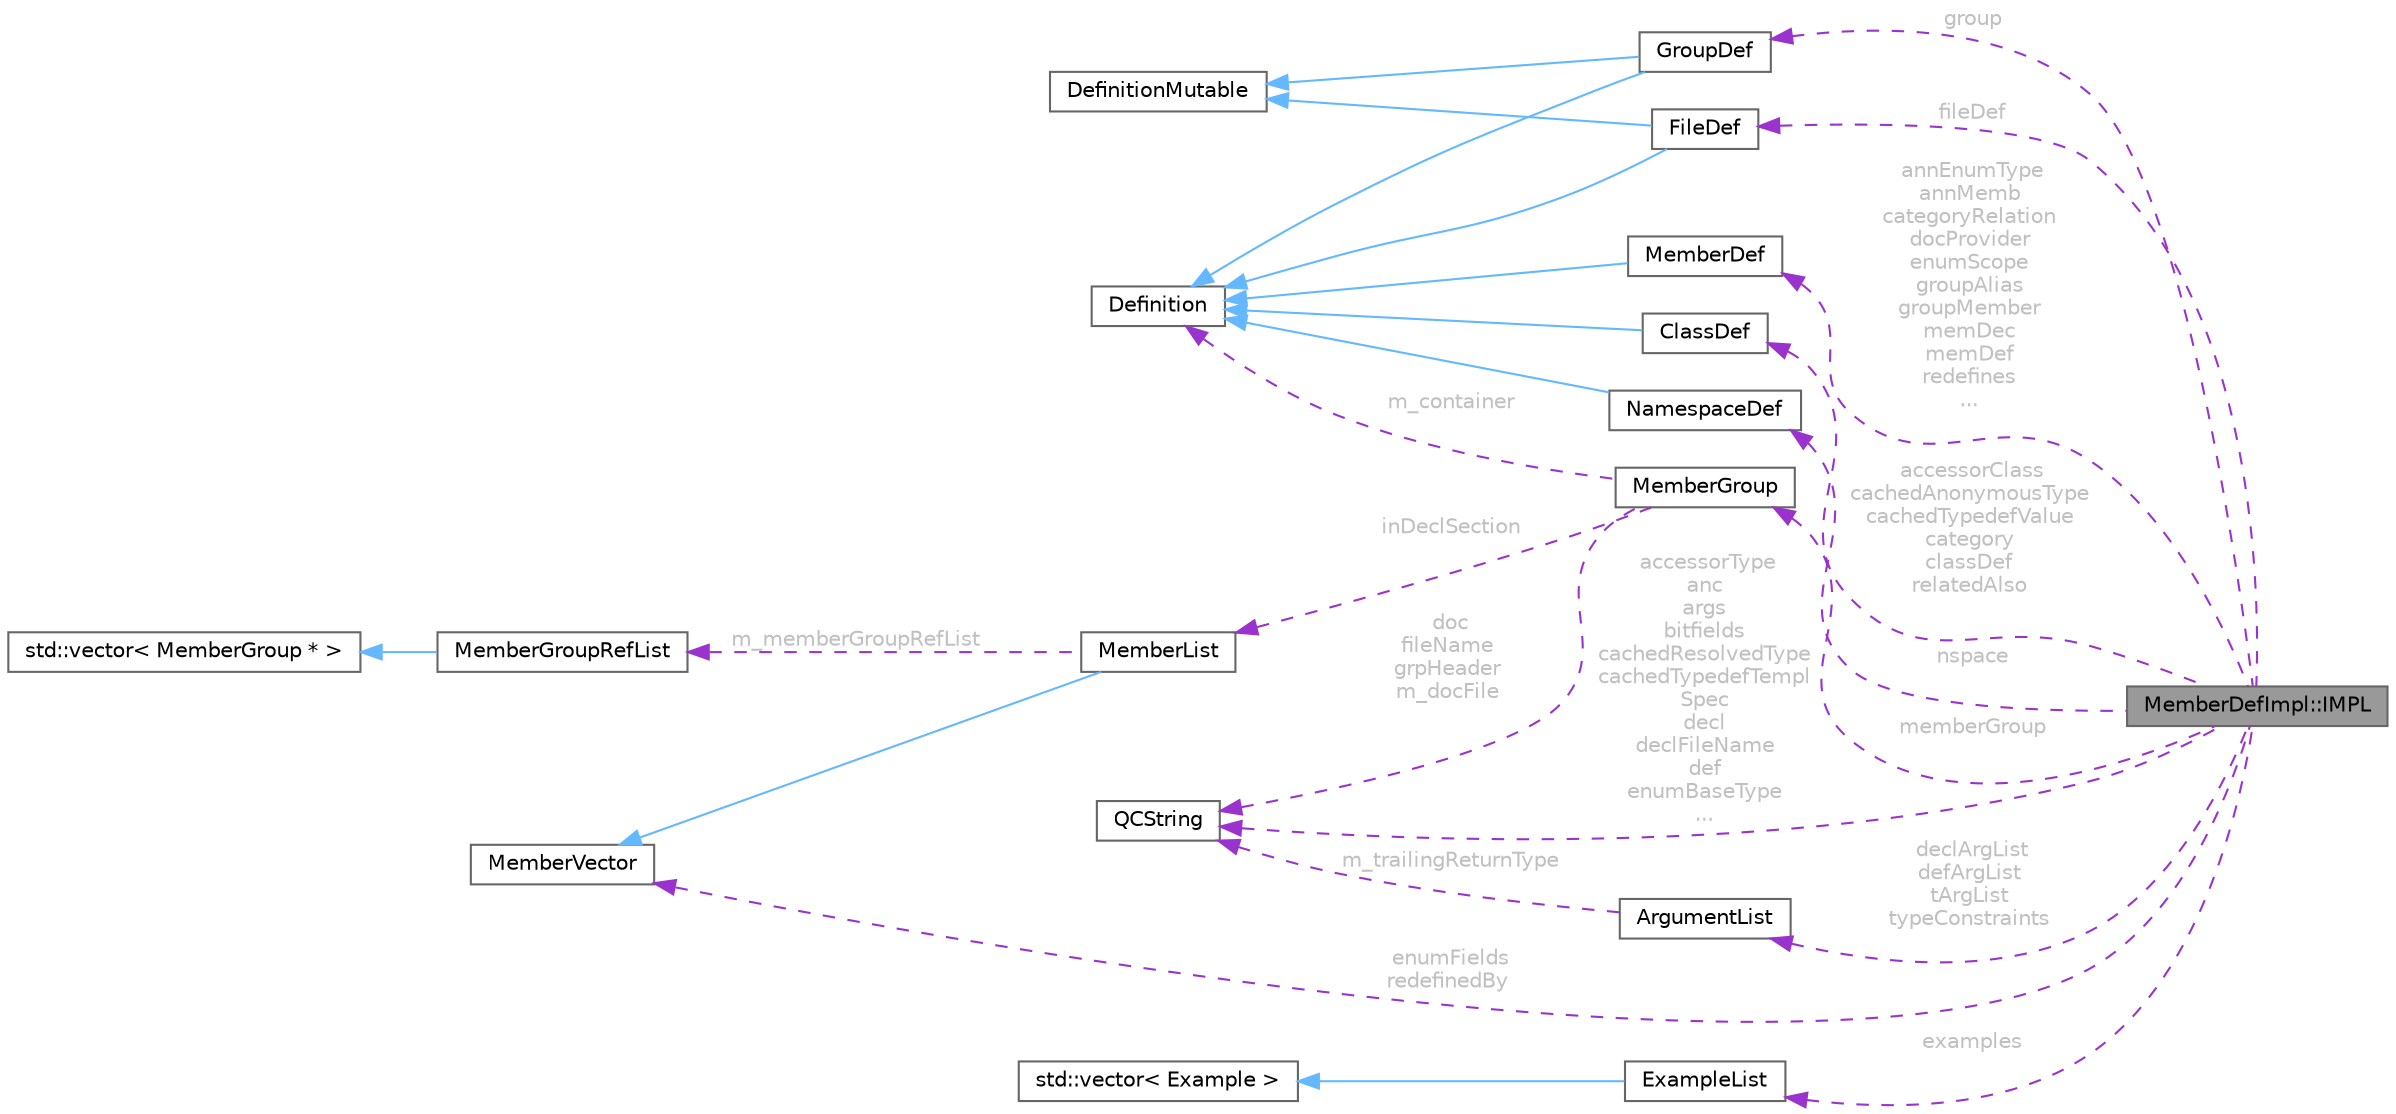 digraph "MemberDefImpl::IMPL"
{
 // INTERACTIVE_SVG=YES
 // LATEX_PDF_SIZE
  bgcolor="transparent";
  edge [fontname=Helvetica,fontsize=10,labelfontname=Helvetica,labelfontsize=10];
  node [fontname=Helvetica,fontsize=10,shape=box,height=0.2,width=0.4];
  rankdir="LR";
  Node1 [label="MemberDefImpl::IMPL",height=0.2,width=0.4,color="gray40", fillcolor="grey60", style="filled", fontcolor="black",tooltip=" "];
  Node2 -> Node1 [dir="back",color="darkorchid3",style="dashed",label=" accessorClass\ncachedAnonymousType\ncachedTypedefValue\ncategory\nclassDef\nrelatedAlso",fontcolor="grey" ];
  Node2 [label="ClassDef",height=0.2,width=0.4,color="gray40", fillcolor="white", style="filled",URL="$d1/dcf/class_class_def.html",tooltip="A abstract class representing of a compound symbol."];
  Node3 -> Node2 [dir="back",color="steelblue1",style="solid"];
  Node3 [label="Definition",height=0.2,width=0.4,color="gray40", fillcolor="white", style="filled",URL="$d5/dcc/class_definition.html",tooltip="The common base class of all entity definitions found in the sources."];
  Node4 -> Node1 [dir="back",color="darkorchid3",style="dashed",label=" fileDef",fontcolor="grey" ];
  Node4 [label="FileDef",height=0.2,width=0.4,color="gray40", fillcolor="white", style="filled",URL="$de/db0/class_file_def.html",tooltip="A model of a file symbol."];
  Node5 -> Node4 [dir="back",color="steelblue1",style="solid"];
  Node5 [label="DefinitionMutable",height=0.2,width=0.4,color="gray40", fillcolor="white", style="filled",URL="$d0/d46/class_definition_mutable.html",tooltip=" "];
  Node3 -> Node4 [dir="back",color="steelblue1",style="solid"];
  Node6 -> Node1 [dir="back",color="darkorchid3",style="dashed",label=" nspace",fontcolor="grey" ];
  Node6 [label="NamespaceDef",height=0.2,width=0.4,color="gray40", fillcolor="white", style="filled",URL="$d0/d07/class_namespace_def.html",tooltip="An abstract interface of a namespace symbol."];
  Node3 -> Node6 [dir="back",color="steelblue1",style="solid"];
  Node7 -> Node1 [dir="back",color="darkorchid3",style="dashed",label=" annEnumType\nannMemb\ncategoryRelation\ndocProvider\nenumScope\ngroupAlias\ngroupMember\nmemDec\nmemDef\nredefines\n...",fontcolor="grey" ];
  Node7 [label="MemberDef",height=0.2,width=0.4,color="gray40", fillcolor="white", style="filled",URL="$da/d09/class_member_def.html",tooltip="A model of a class/file/namespace member symbol."];
  Node3 -> Node7 [dir="back",color="steelblue1",style="solid"];
  Node8 -> Node1 [dir="back",color="darkorchid3",style="dashed",label=" enumFields\nredefinedBy",fontcolor="grey" ];
  Node8 [label="MemberVector",height=0.2,width=0.4,color="gray40", fillcolor="white", style="filled",URL="$d1/d7d/class_member_vector.html",tooltip="A vector of MemberDef object."];
  Node9 -> Node1 [dir="back",color="darkorchid3",style="dashed",label=" examples",fontcolor="grey" ];
  Node9 [label="ExampleList",height=0.2,width=0.4,color="gray40", fillcolor="white", style="filled",URL="$d1/d48/class_example_list.html",tooltip=" "];
  Node10 -> Node9 [dir="back",color="steelblue1",style="solid"];
  Node10 [label="std::vector\< Example \>",height=0.2,width=0.4,color="gray40", fillcolor="white", style="filled",tooltip=" "];
  Node11 -> Node1 [dir="back",color="darkorchid3",style="dashed",label=" accessorType\nanc\nargs\nbitfields\ncachedResolvedType\ncachedTypedefTempl\lSpec\ndecl\ndeclFileName\ndef\nenumBaseType\n...",fontcolor="grey" ];
  Node11 [label="QCString",height=0.2,width=0.4,color="gray40", fillcolor="white", style="filled",URL="$d9/d45/class_q_c_string.html",tooltip="This is an alternative implementation of QCString."];
  Node12 -> Node1 [dir="back",color="darkorchid3",style="dashed",label=" declArgList\ndefArgList\ntArgList\ntypeConstraints",fontcolor="grey" ];
  Node12 [label="ArgumentList",height=0.2,width=0.4,color="gray40", fillcolor="white", style="filled",URL="$d7/df8/class_argument_list.html",tooltip="This class represents an function or template argument list."];
  Node11 -> Node12 [dir="back",color="darkorchid3",style="dashed",label=" m_trailingReturnType",fontcolor="grey" ];
  Node13 -> Node1 [dir="back",color="darkorchid3",style="dashed",label=" memberGroup",fontcolor="grey" ];
  Node13 [label="MemberGroup",height=0.2,width=0.4,color="gray40", fillcolor="white", style="filled",URL="$da/d32/class_member_group.html",tooltip="A class representing a group of members."];
  Node3 -> Node13 [dir="back",color="darkorchid3",style="dashed",label=" m_container",fontcolor="grey" ];
  Node14 -> Node13 [dir="back",color="darkorchid3",style="dashed",label=" inDeclSection",fontcolor="grey" ];
  Node14 [label="MemberList",height=0.2,width=0.4,color="gray40", fillcolor="white", style="filled",URL="$dd/d13/class_member_list.html",tooltip="A list of MemberDef objects as shown in documentation sections."];
  Node8 -> Node14 [dir="back",color="steelblue1",style="solid"];
  Node15 -> Node14 [dir="back",color="darkorchid3",style="dashed",label=" m_memberGroupRefList",fontcolor="grey" ];
  Node15 [label="MemberGroupRefList",height=0.2,width=0.4,color="gray40", fillcolor="white", style="filled",URL="$d4/d15/class_member_group_ref_list.html",tooltip=" "];
  Node16 -> Node15 [dir="back",color="steelblue1",style="solid"];
  Node16 [label="std::vector\< MemberGroup * \>",height=0.2,width=0.4,color="gray40", fillcolor="white", style="filled",tooltip=" "];
  Node11 -> Node13 [dir="back",color="darkorchid3",style="dashed",label=" doc\nfileName\ngrpHeader\nm_docFile",fontcolor="grey" ];
  Node17 -> Node1 [dir="back",color="darkorchid3",style="dashed",label=" group",fontcolor="grey" ];
  Node17 [label="GroupDef",height=0.2,width=0.4,color="gray40", fillcolor="white", style="filled",URL="$d8/d09/class_group_def.html",tooltip="A model of a group of symbols."];
  Node5 -> Node17 [dir="back",color="steelblue1",style="solid"];
  Node3 -> Node17 [dir="back",color="steelblue1",style="solid"];
}
